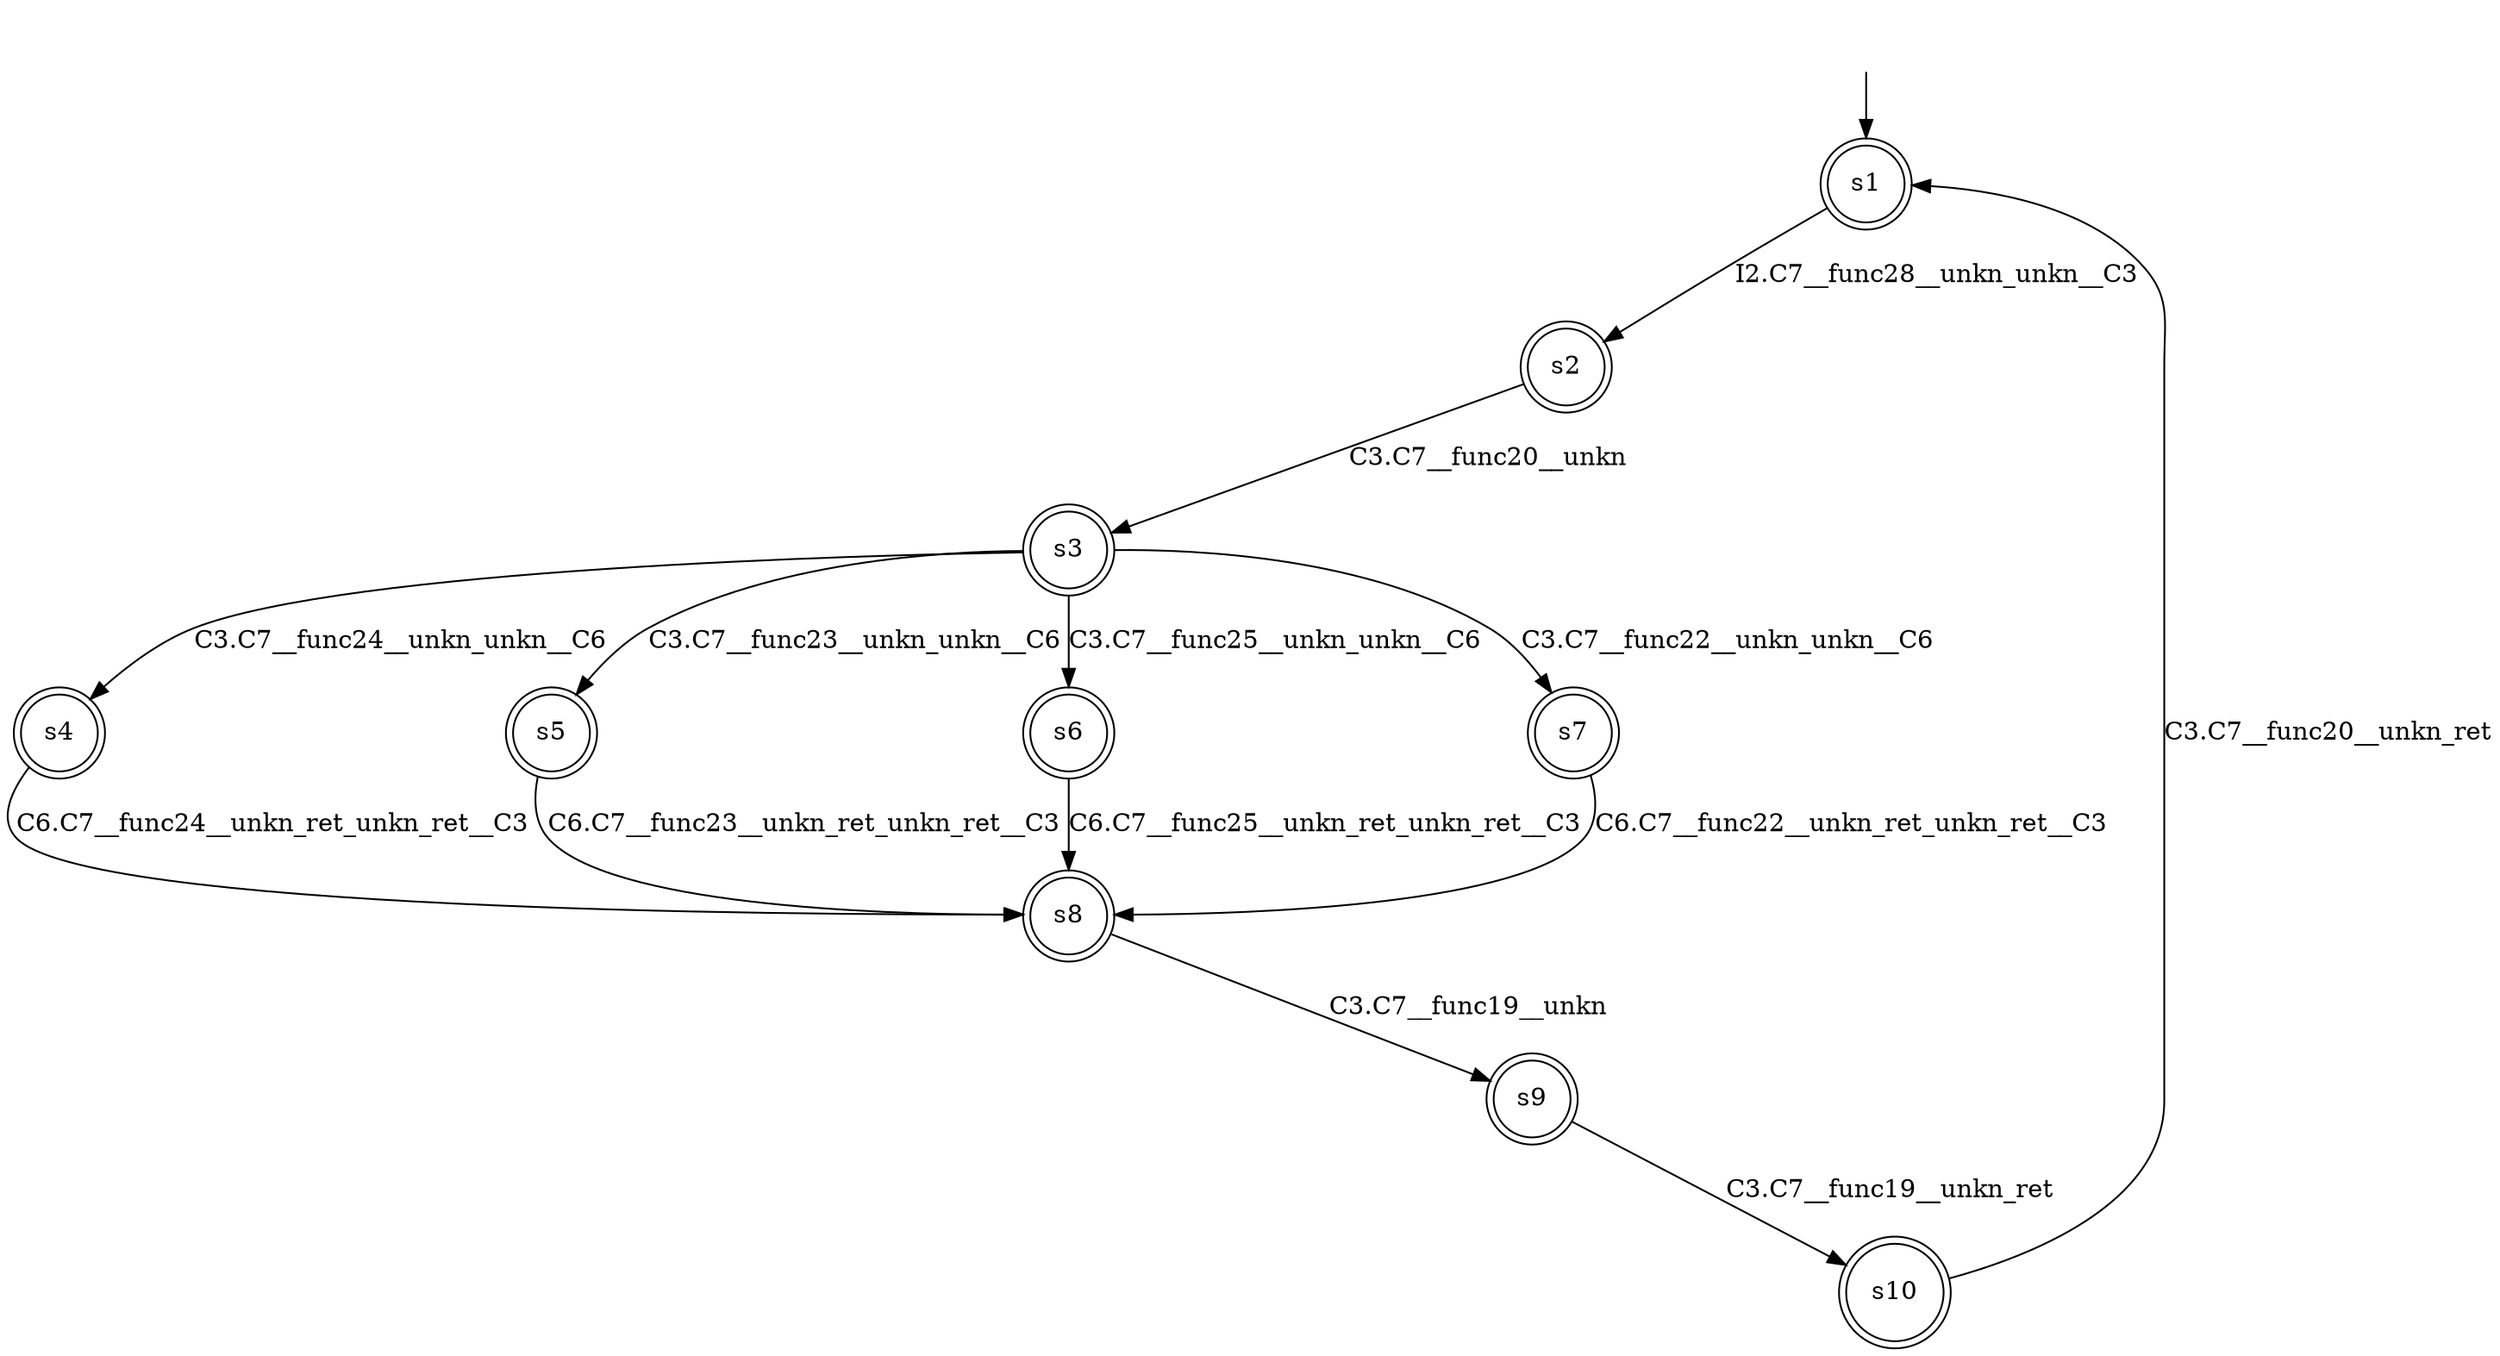digraph automaton {
	1 [label=<s1> shape="doublecircle"];
	2 [label=<s2> shape="doublecircle"];
	3 [label=<s3> shape="doublecircle"];
	4 [label=<s4> shape="doublecircle"];
	5 [label=<s5> shape="doublecircle"];
	6 [label=<s6> shape="doublecircle"];
	7 [label=<s7> shape="doublecircle"];
	8 [label=<s8> shape="doublecircle"];
	9 [label=<s9> shape="doublecircle"];
	10 [label=<s10> shape="doublecircle"];
	__init1 [label=<> shape="none"];
	__init1 -> 1;
	1 -> 2 [label=<I2.C7__func28__unkn_unkn__C3> id="1-0-2"];
	2 -> 3 [label=<C3.C7__func20__unkn> id="2-0-3"];
	3 -> 4 [label=<C3.C7__func24__unkn_unkn__C6> id="3-0-4"];
	3 -> 5 [label=<C3.C7__func23__unkn_unkn__C6> id="3-1-5"];
	3 -> 6 [label=<C3.C7__func25__unkn_unkn__C6> id="3-2-6"];
	3 -> 7 [label=<C3.C7__func22__unkn_unkn__C6> id="3-3-7"];
	4 -> 8 [label=<C6.C7__func24__unkn_ret_unkn_ret__C3> id="4-0-8"];
	5 -> 8 [label=<C6.C7__func23__unkn_ret_unkn_ret__C3> id="5-0-8"];
	6 -> 8 [label=<C6.C7__func25__unkn_ret_unkn_ret__C3> id="6-0-8"];
	7 -> 8 [label=<C6.C7__func22__unkn_ret_unkn_ret__C3> id="7-0-8"];
	8 -> 9 [label=<C3.C7__func19__unkn> id="8-0-9"];
	9 -> 10 [label=<C3.C7__func19__unkn_ret> id="9-0-10"];
	10 -> 1 [label=<C3.C7__func20__unkn_ret> id="10-0-1"];
}
